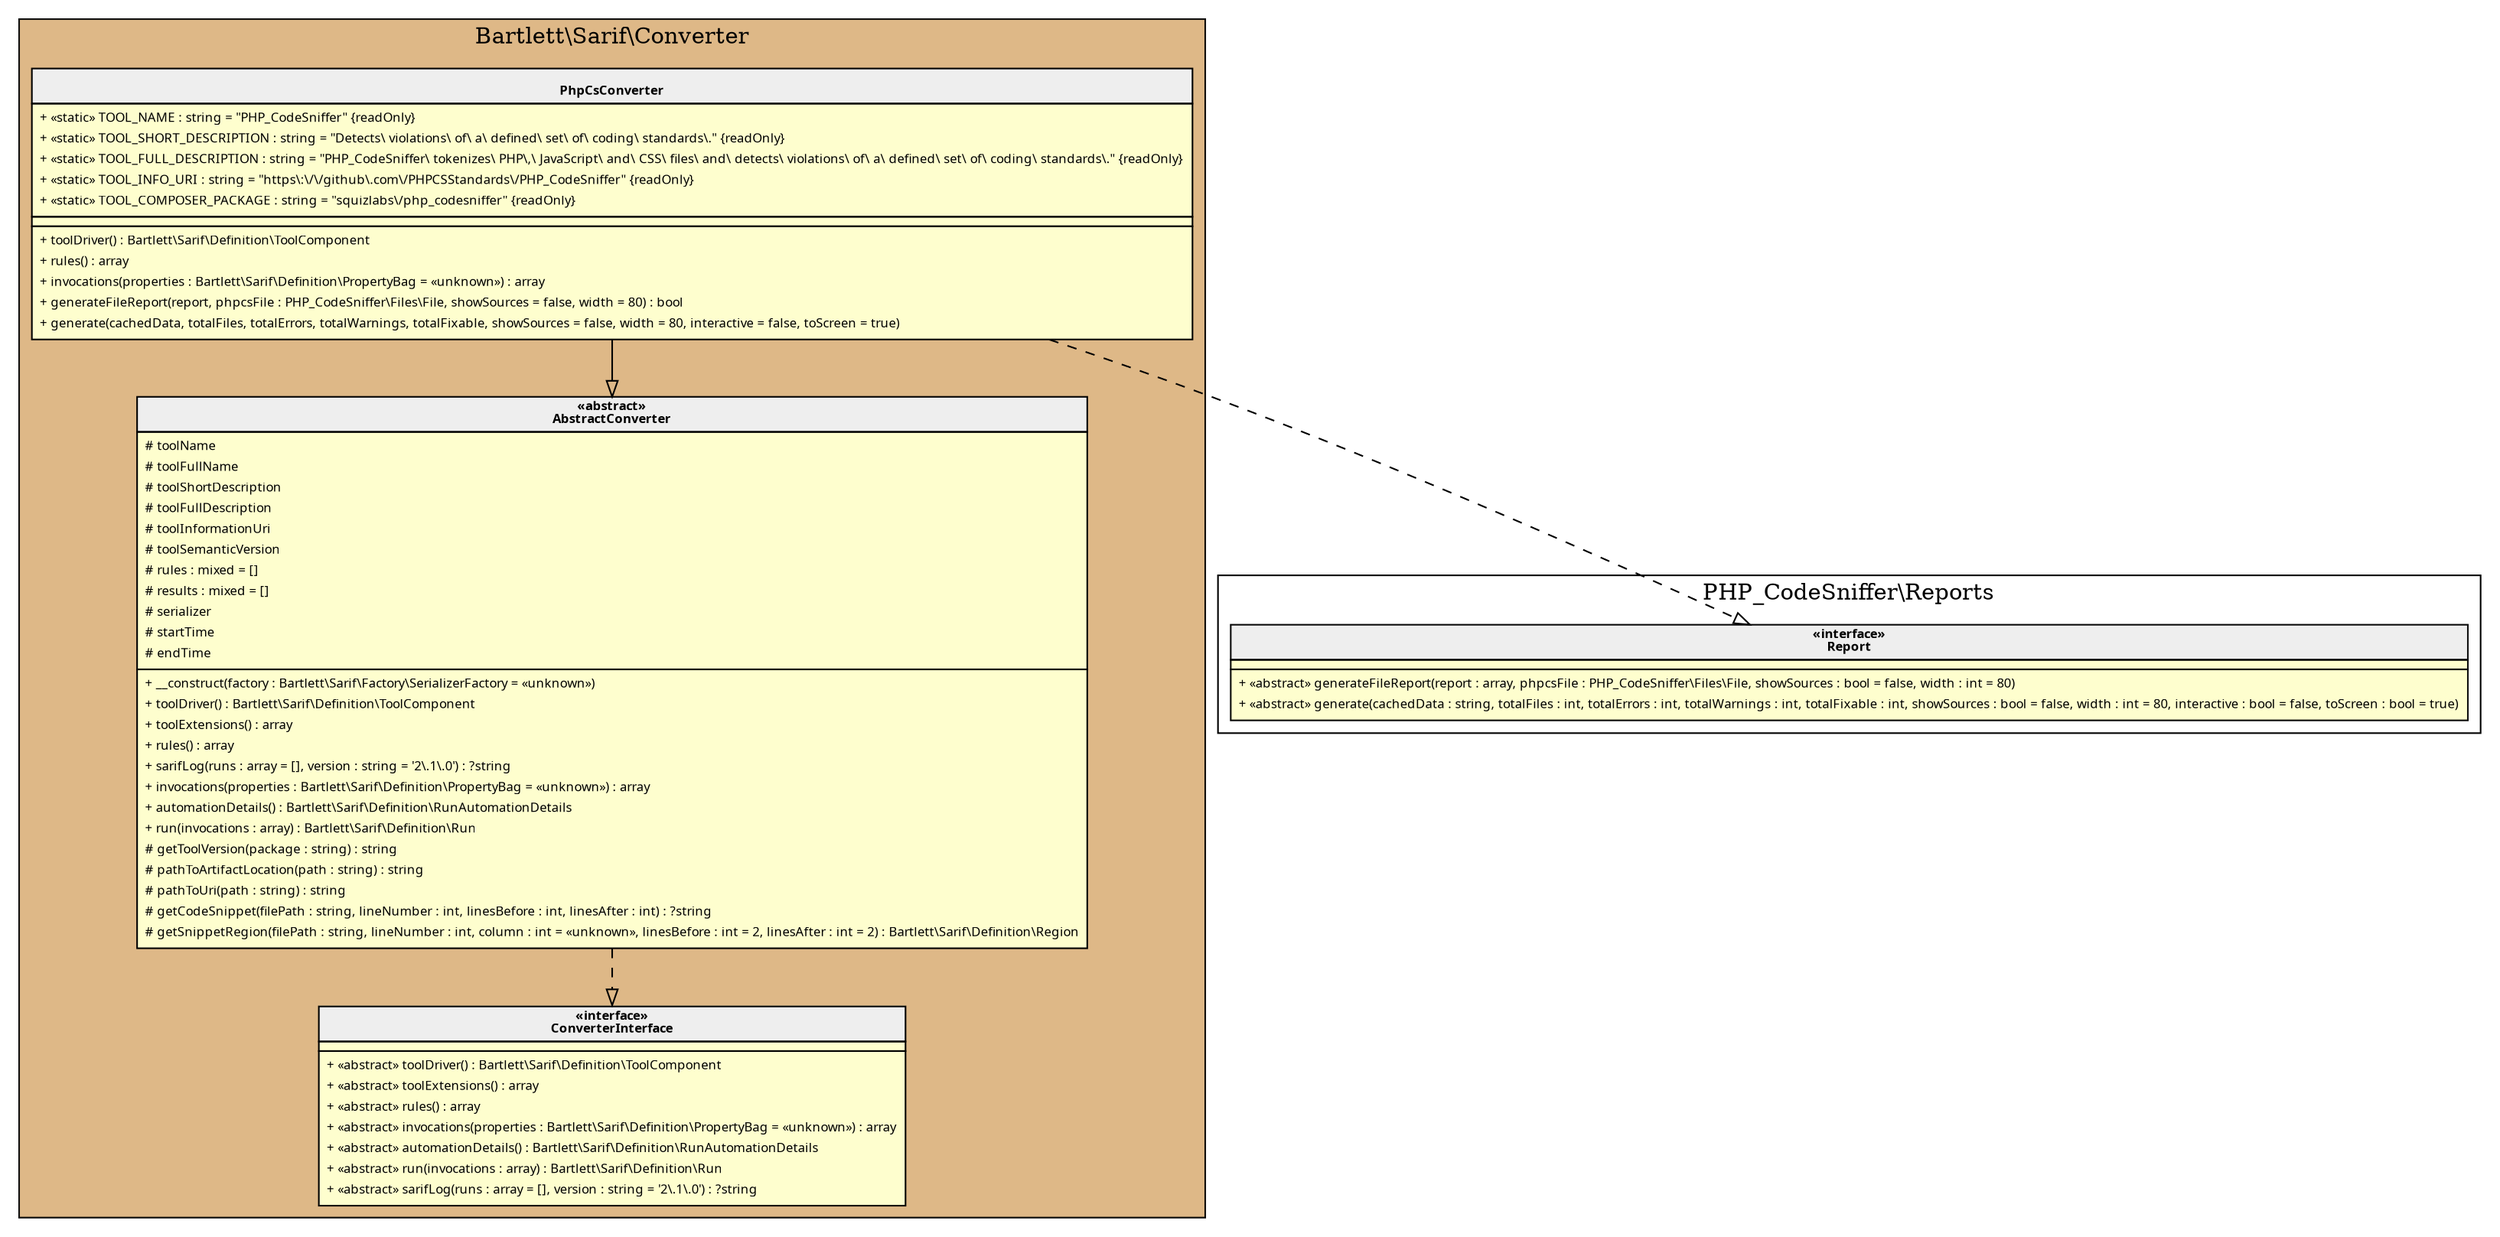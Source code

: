 digraph {
  graph [name="G" overlap="false" rankdir="TB" bgcolor="transparent"]
  node [fontname="Verdana" fontsize=8 shape="none" margin=0 fillcolor="#FEFECE" style="filled"]
  edge [fontname="Verdana" fontsize=8]
  subgraph cluster_0 {
    graph [bgcolor="BurlyWood"]
    label = "Bartlett\\Sarif\\Converter"
    "Bartlett\\Sarif\\Converter\\PhpCsConverter" [shape="none" label=<
<table cellspacing="0" border="0" cellborder="1">
    <tr><td bgcolor="#eeeeee"><b><br/>PhpCsConverter</b></td></tr>
    <tr><td><table border="0" cellspacing="0" cellpadding="2">
    <tr><td align="left">+ «static» TOOL_NAME : string = "PHP_CodeSniffer" {readOnly}</td></tr>
    <tr><td align="left">+ «static» TOOL_SHORT_DESCRIPTION : string = "Detects\ violations\ of\ a\ defined\ set\ of\ coding\ standards\." {readOnly}</td></tr>
    <tr><td align="left">+ «static» TOOL_FULL_DESCRIPTION : string = "PHP_CodeSniffer\ tokenizes\ PHP\,\ JavaScript\ and\ CSS\ files\ and\ detects\ violations\ of\ a\ defined\ set\ of\ coding\ standards\." {readOnly}</td></tr>
    <tr><td align="left">+ «static» TOOL_INFO_URI : string = "https\:\/\/github\.com\/PHPCSStandards\/PHP_CodeSniffer" {readOnly}</td></tr>
    <tr><td align="left">+ «static» TOOL_COMPOSER_PACKAGE : string = "squizlabs\/php_codesniffer" {readOnly}</td></tr>
</table></td></tr>
    <tr><td></td></tr>
    <tr><td><table border="0" cellspacing="0" cellpadding="2">
    <tr><td align="left">+ toolDriver() : Bartlett\\Sarif\\Definition\\ToolComponent</td></tr>
    <tr><td align="left">+ rules() : array</td></tr>
    <tr><td align="left">+ invocations(properties : Bartlett\\Sarif\\Definition\\PropertyBag = «unknown») : array</td></tr>
    <tr><td align="left">+ generateFileReport(report, phpcsFile : PHP_CodeSniffer\\Files\\File, showSources = false, width = 80) : bool</td></tr>
    <tr><td align="left">+ generate(cachedData, totalFiles, totalErrors, totalWarnings, totalFixable, showSources = false, width = 80, interactive = false, toScreen = true)</td></tr>
</table></td></tr>
</table>>]
    "Bartlett\\Sarif\\Converter\\AbstractConverter" [shape="none" label=<
<table cellspacing="0" border="0" cellborder="1">
    <tr><td bgcolor="#eeeeee"><b>«abstract»<br/>AbstractConverter</b></td></tr>
    <tr><td><table border="0" cellspacing="0" cellpadding="2">
    <tr><td align="left"># toolName</td></tr>
    <tr><td align="left"># toolFullName</td></tr>
    <tr><td align="left"># toolShortDescription</td></tr>
    <tr><td align="left"># toolFullDescription</td></tr>
    <tr><td align="left"># toolInformationUri</td></tr>
    <tr><td align="left"># toolSemanticVersion</td></tr>
    <tr><td align="left"># rules : mixed = []</td></tr>
    <tr><td align="left"># results : mixed = []</td></tr>
    <tr><td align="left"># serializer</td></tr>
    <tr><td align="left"># startTime</td></tr>
    <tr><td align="left"># endTime</td></tr>
</table></td></tr>
    <tr><td><table border="0" cellspacing="0" cellpadding="2">
    <tr><td align="left">+ __construct(factory : Bartlett\\Sarif\\Factory\\SerializerFactory = «unknown»)</td></tr>
    <tr><td align="left">+ toolDriver() : Bartlett\\Sarif\\Definition\\ToolComponent</td></tr>
    <tr><td align="left">+ toolExtensions() : array</td></tr>
    <tr><td align="left">+ rules() : array</td></tr>
    <tr><td align="left">+ sarifLog(runs : array = [], version : string = '2\.1\.0') : ?string</td></tr>
    <tr><td align="left">+ invocations(properties : Bartlett\\Sarif\\Definition\\PropertyBag = «unknown») : array</td></tr>
    <tr><td align="left">+ automationDetails() : Bartlett\\Sarif\\Definition\\RunAutomationDetails</td></tr>
    <tr><td align="left">+ run(invocations : array) : Bartlett\\Sarif\\Definition\\Run</td></tr>
    <tr><td align="left"># getToolVersion(package : string) : string</td></tr>
    <tr><td align="left"># pathToArtifactLocation(path : string) : string</td></tr>
    <tr><td align="left"># pathToUri(path : string) : string</td></tr>
    <tr><td align="left"># getCodeSnippet(filePath : string, lineNumber : int, linesBefore : int, linesAfter : int) : ?string</td></tr>
    <tr><td align="left"># getSnippetRegion(filePath : string, lineNumber : int, column : int = «unknown», linesBefore : int = 2, linesAfter : int = 2) : Bartlett\\Sarif\\Definition\\Region</td></tr>
</table></td></tr>
</table>>]
    "Bartlett\\Sarif\\Converter\\ConverterInterface" [shape="none" label=<
<table cellspacing="0" border="0" cellborder="1">
    <tr><td bgcolor="#eeeeee"><b>«interface»<br/>ConverterInterface</b></td></tr>
    <tr><td></td></tr>
    <tr><td><table border="0" cellspacing="0" cellpadding="2">
    <tr><td align="left">+ «abstract» toolDriver() : Bartlett\\Sarif\\Definition\\ToolComponent</td></tr>
    <tr><td align="left">+ «abstract» toolExtensions() : array</td></tr>
    <tr><td align="left">+ «abstract» rules() : array</td></tr>
    <tr><td align="left">+ «abstract» invocations(properties : Bartlett\\Sarif\\Definition\\PropertyBag = «unknown») : array</td></tr>
    <tr><td align="left">+ «abstract» automationDetails() : Bartlett\\Sarif\\Definition\\RunAutomationDetails</td></tr>
    <tr><td align="left">+ «abstract» run(invocations : array) : Bartlett\\Sarif\\Definition\\Run</td></tr>
    <tr><td align="left">+ «abstract» sarifLog(runs : array = [], version : string = '2\.1\.0') : ?string</td></tr>
</table></td></tr>
</table>>]
  }
  subgraph cluster_1 {
    label = "PHP_CodeSniffer\\Reports"
    "PHP_CodeSniffer\\Reports\\Report" [shape="none" label=<
<table cellspacing="0" border="0" cellborder="1">
    <tr><td bgcolor="#eeeeee"><b>«interface»<br/>Report</b></td></tr>
    <tr><td></td></tr>
    <tr><td><table border="0" cellspacing="0" cellpadding="2">
    <tr><td align="left">+ «abstract» generateFileReport(report : array, phpcsFile : PHP_CodeSniffer\\Files\\File, showSources : bool = false, width : int = 80)</td></tr>
    <tr><td align="left">+ «abstract» generate(cachedData : string, totalFiles : int, totalErrors : int, totalWarnings : int, totalFixable : int, showSources : bool = false, width : int = 80, interactive : bool = false, toScreen : bool = true)</td></tr>
</table></td></tr>
</table>>]
  }
  "Bartlett\\Sarif\\Converter\\AbstractConverter" -> "Bartlett\\Sarif\\Converter\\ConverterInterface" [arrowhead="empty" style="dashed"]
  "Bartlett\\Sarif\\Converter\\PhpCsConverter" -> "Bartlett\\Sarif\\Converter\\AbstractConverter" [arrowhead="empty" style="filled"]
  "Bartlett\\Sarif\\Converter\\PhpCsConverter" -> "PHP_CodeSniffer\\Reports\\Report" [arrowhead="empty" style="dashed"]
}
